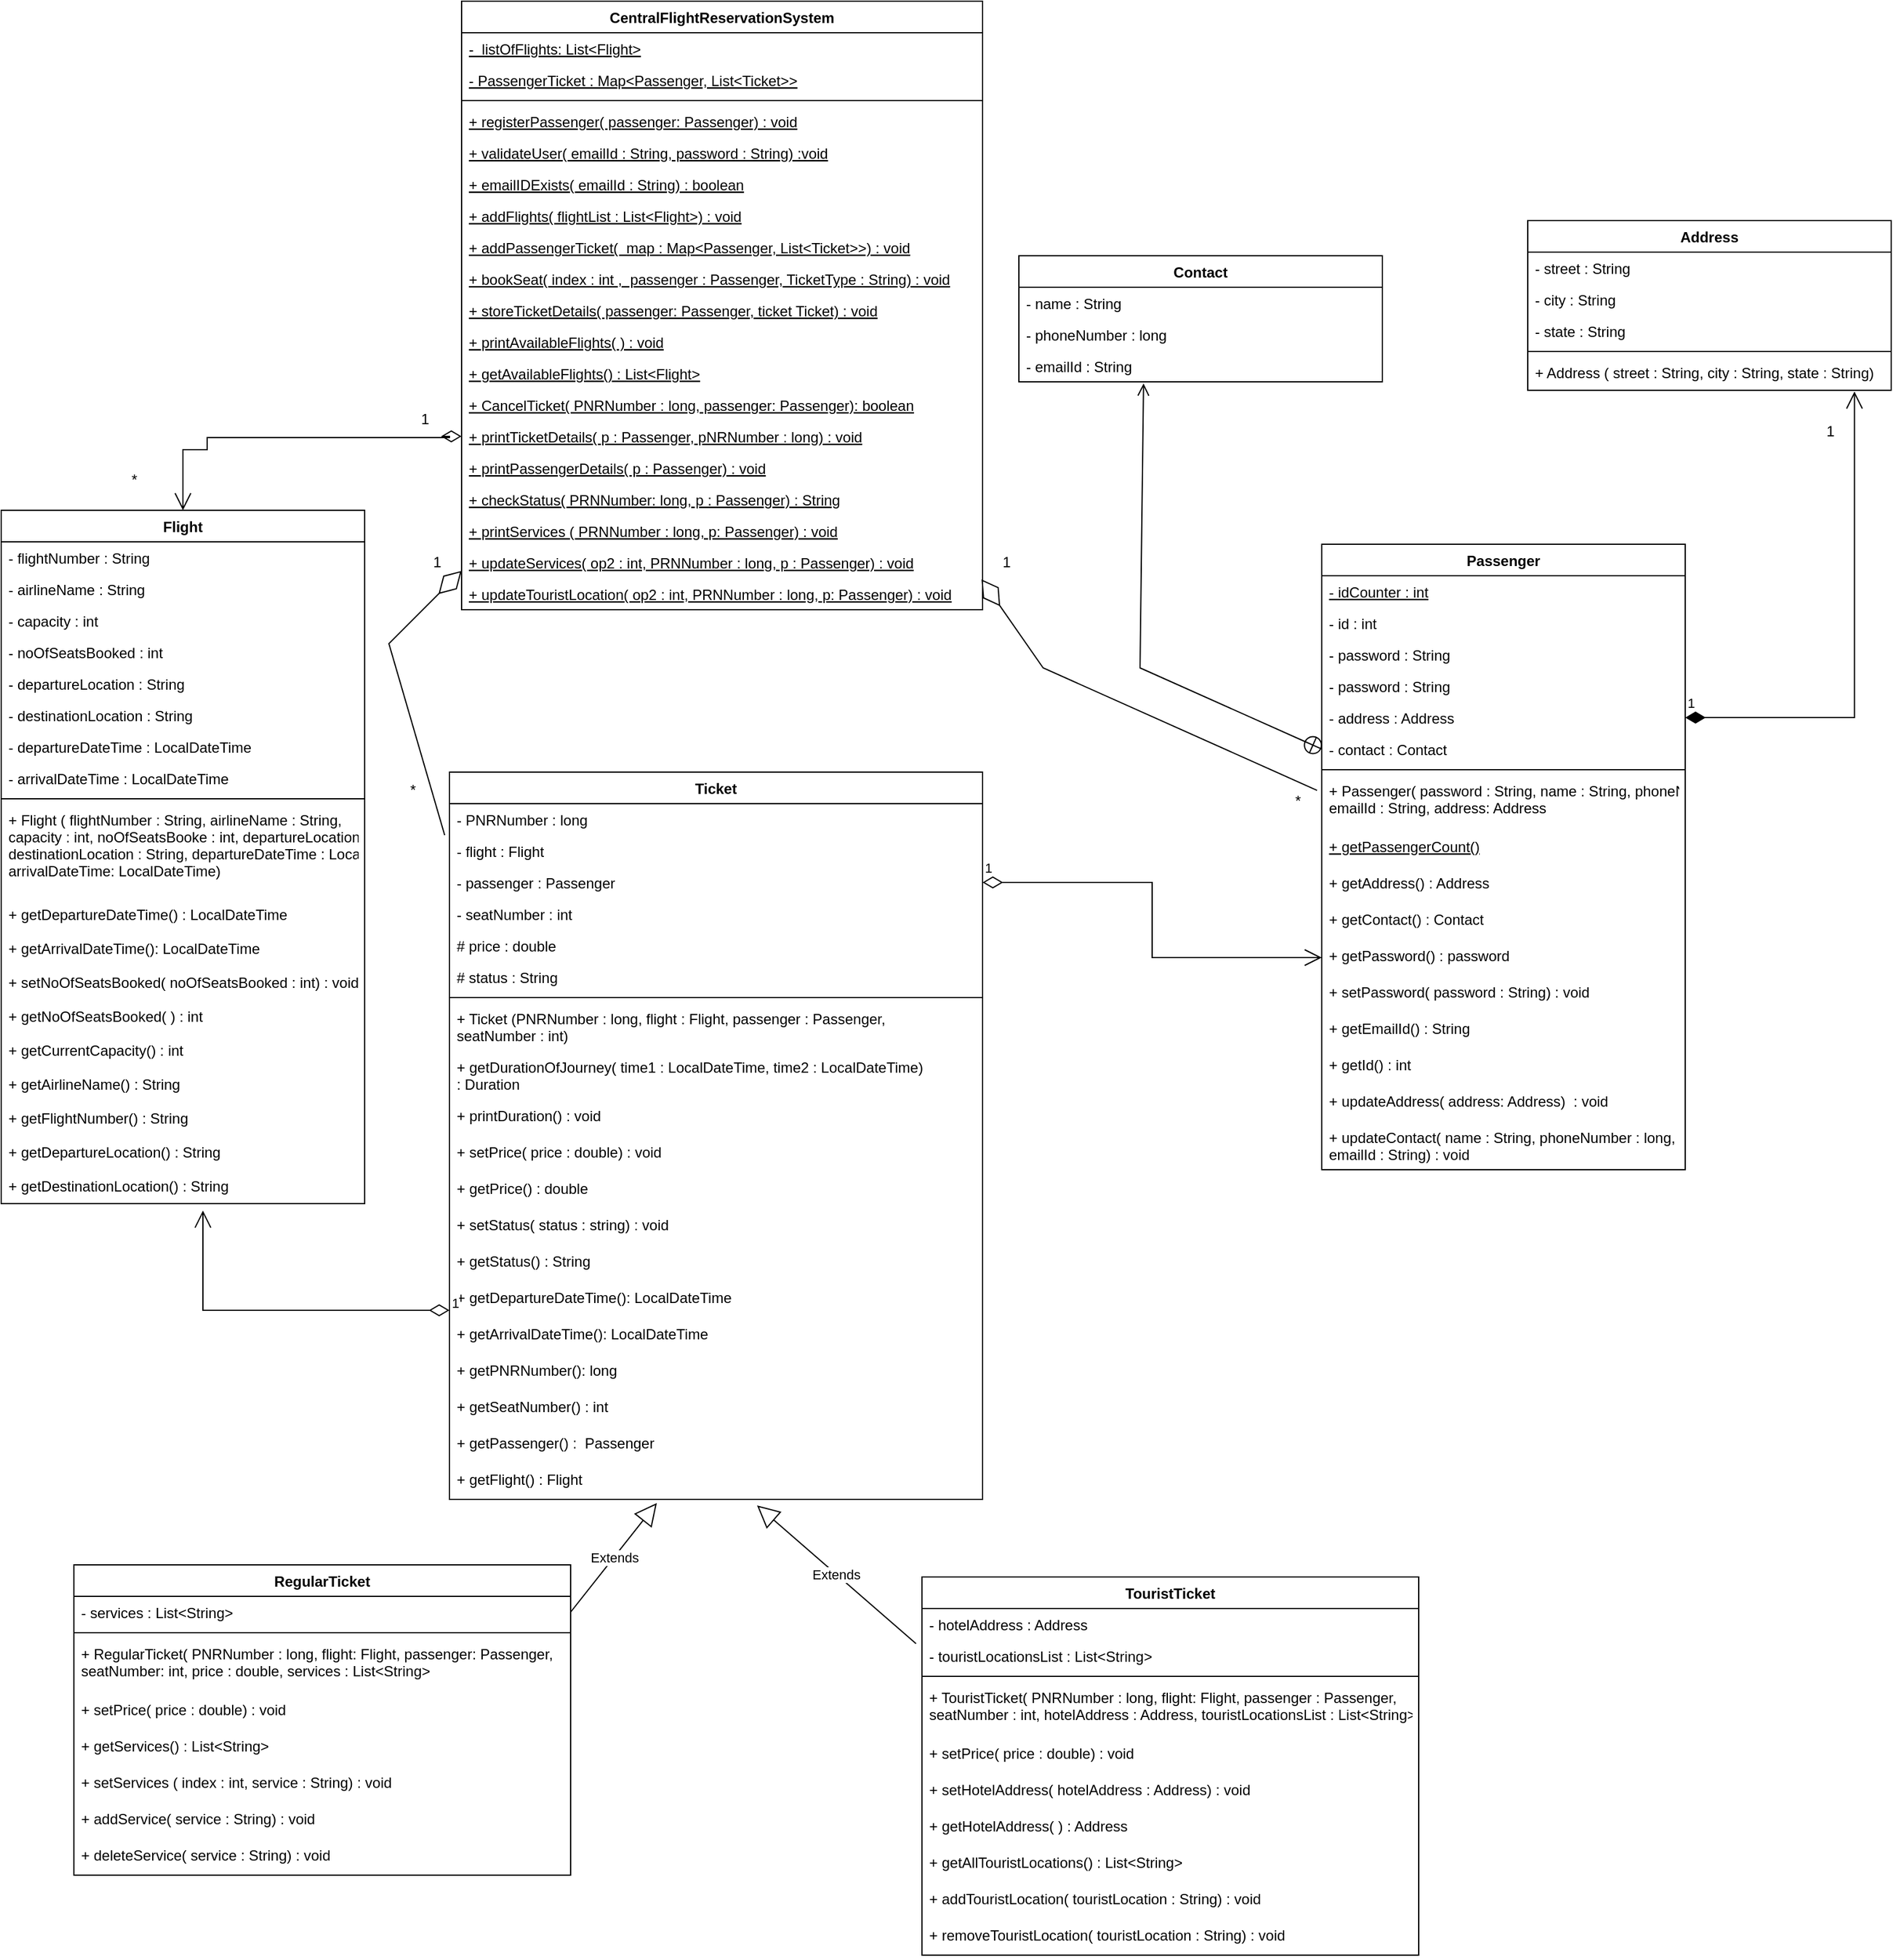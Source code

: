 <mxfile version="16.0.2" type="device"><diagram id="C5RBs43oDa-KdzZeNtuy" name="Page-1"><mxGraphModel dx="1021" dy="651" grid="1" gridSize="10" guides="1" tooltips="1" connect="1" arrows="1" fold="1" page="1" pageScale="1" pageWidth="827" pageHeight="1169" math="0" shadow="0"><root><mxCell id="WIyWlLk6GJQsqaUBKTNV-0"/><mxCell id="WIyWlLk6GJQsqaUBKTNV-1" parent="WIyWlLk6GJQsqaUBKTNV-0"/><mxCell id="RVhla36p_AU1tOxFl01W-0" value="CentralFlightReservationSystem" style="swimlane;fontStyle=1;align=center;verticalAlign=top;childLayout=stackLayout;horizontal=1;startSize=26;horizontalStack=0;resizeParent=1;resizeParentMax=0;resizeLast=0;collapsible=1;marginBottom=0;" vertex="1" parent="WIyWlLk6GJQsqaUBKTNV-1"><mxGeometry x="390" y="160" width="430" height="502" as="geometry"/></mxCell><mxCell id="RVhla36p_AU1tOxFl01W-1" value="-  listOfFlights: List&lt;Flight&gt;" style="text;strokeColor=none;fillColor=none;align=left;verticalAlign=top;spacingLeft=4;spacingRight=4;overflow=hidden;rotatable=0;points=[[0,0.5],[1,0.5]];portConstraint=eastwest;fontStyle=4" vertex="1" parent="RVhla36p_AU1tOxFl01W-0"><mxGeometry y="26" width="430" height="26" as="geometry"/></mxCell><mxCell id="RVhla36p_AU1tOxFl01W-2" value="- PassengerTicket : Map&lt;Passenger, List&lt;Ticket&gt;&gt;" style="text;strokeColor=none;fillColor=none;align=left;verticalAlign=top;spacingLeft=4;spacingRight=4;overflow=hidden;rotatable=0;points=[[0,0.5],[1,0.5]];portConstraint=eastwest;fontStyle=4" vertex="1" parent="RVhla36p_AU1tOxFl01W-0"><mxGeometry y="52" width="430" height="26" as="geometry"/></mxCell><mxCell id="RVhla36p_AU1tOxFl01W-3" value="" style="line;strokeWidth=1;fillColor=none;align=left;verticalAlign=middle;spacingTop=-1;spacingLeft=3;spacingRight=3;rotatable=0;labelPosition=right;points=[];portConstraint=eastwest;" vertex="1" parent="RVhla36p_AU1tOxFl01W-0"><mxGeometry y="78" width="430" height="8" as="geometry"/></mxCell><mxCell id="RVhla36p_AU1tOxFl01W-4" value="+ registerPassenger( passenger: Passenger) : void" style="text;strokeColor=none;fillColor=none;align=left;verticalAlign=top;spacingLeft=4;spacingRight=4;overflow=hidden;rotatable=0;points=[[0,0.5],[1,0.5]];portConstraint=eastwest;fontStyle=4" vertex="1" parent="RVhla36p_AU1tOxFl01W-0"><mxGeometry y="86" width="430" height="26" as="geometry"/></mxCell><mxCell id="RVhla36p_AU1tOxFl01W-5" value="+ validateUser( emailId : String, password : String) :void" style="text;strokeColor=none;fillColor=none;align=left;verticalAlign=top;spacingLeft=4;spacingRight=4;overflow=hidden;rotatable=0;points=[[0,0.5],[1,0.5]];portConstraint=eastwest;fontStyle=4" vertex="1" parent="RVhla36p_AU1tOxFl01W-0"><mxGeometry y="112" width="430" height="26" as="geometry"/></mxCell><mxCell id="RVhla36p_AU1tOxFl01W-6" value="+ emailIDExists( emailId : String) : boolean" style="text;strokeColor=none;fillColor=none;align=left;verticalAlign=top;spacingLeft=4;spacingRight=4;overflow=hidden;rotatable=0;points=[[0,0.5],[1,0.5]];portConstraint=eastwest;fontStyle=4" vertex="1" parent="RVhla36p_AU1tOxFl01W-0"><mxGeometry y="138" width="430" height="26" as="geometry"/></mxCell><mxCell id="RVhla36p_AU1tOxFl01W-7" value="+ addFlights( flightList : List&lt;Flight&gt;) : void" style="text;strokeColor=none;fillColor=none;align=left;verticalAlign=top;spacingLeft=4;spacingRight=4;overflow=hidden;rotatable=0;points=[[0,0.5],[1,0.5]];portConstraint=eastwest;fontStyle=4" vertex="1" parent="RVhla36p_AU1tOxFl01W-0"><mxGeometry y="164" width="430" height="26" as="geometry"/></mxCell><mxCell id="RVhla36p_AU1tOxFl01W-8" value="+ addPassengerTicket(  map : Map&lt;Passenger, List&lt;Ticket&gt;&gt;) : void&#10;" style="text;strokeColor=none;fillColor=none;align=left;verticalAlign=top;spacingLeft=4;spacingRight=4;overflow=hidden;rotatable=0;points=[[0,0.5],[1,0.5]];portConstraint=eastwest;fontStyle=4" vertex="1" parent="RVhla36p_AU1tOxFl01W-0"><mxGeometry y="190" width="430" height="26" as="geometry"/></mxCell><mxCell id="RVhla36p_AU1tOxFl01W-9" value="+ bookSeat( index : int ,  passenger : Passenger, TicketType : String) : void" style="text;strokeColor=none;fillColor=none;align=left;verticalAlign=top;spacingLeft=4;spacingRight=4;overflow=hidden;rotatable=0;points=[[0,0.5],[1,0.5]];portConstraint=eastwest;fontStyle=4" vertex="1" parent="RVhla36p_AU1tOxFl01W-0"><mxGeometry y="216" width="430" height="26" as="geometry"/></mxCell><mxCell id="RVhla36p_AU1tOxFl01W-10" value="+ storeTicketDetails( passenger: Passenger, ticket Ticket) : void" style="text;strokeColor=none;fillColor=none;align=left;verticalAlign=top;spacingLeft=4;spacingRight=4;overflow=hidden;rotatable=0;points=[[0,0.5],[1,0.5]];portConstraint=eastwest;fontStyle=4" vertex="1" parent="RVhla36p_AU1tOxFl01W-0"><mxGeometry y="242" width="430" height="26" as="geometry"/></mxCell><mxCell id="RVhla36p_AU1tOxFl01W-11" value="+ printAvailableFlights( ) : void" style="text;strokeColor=none;fillColor=none;align=left;verticalAlign=top;spacingLeft=4;spacingRight=4;overflow=hidden;rotatable=0;points=[[0,0.5],[1,0.5]];portConstraint=eastwest;fontStyle=4" vertex="1" parent="RVhla36p_AU1tOxFl01W-0"><mxGeometry y="268" width="430" height="26" as="geometry"/></mxCell><mxCell id="RVhla36p_AU1tOxFl01W-12" value="+ getAvailableFlights() : List&lt;Flight&gt;" style="text;strokeColor=none;fillColor=none;align=left;verticalAlign=top;spacingLeft=4;spacingRight=4;overflow=hidden;rotatable=0;points=[[0,0.5],[1,0.5]];portConstraint=eastwest;fontStyle=4" vertex="1" parent="RVhla36p_AU1tOxFl01W-0"><mxGeometry y="294" width="430" height="26" as="geometry"/></mxCell><mxCell id="RVhla36p_AU1tOxFl01W-13" value="+ CancelTicket( PNRNumber : long, passenger: Passenger): boolean" style="text;strokeColor=none;fillColor=none;align=left;verticalAlign=top;spacingLeft=4;spacingRight=4;overflow=hidden;rotatable=0;points=[[0,0.5],[1,0.5]];portConstraint=eastwest;fontStyle=4" vertex="1" parent="RVhla36p_AU1tOxFl01W-0"><mxGeometry y="320" width="430" height="26" as="geometry"/></mxCell><mxCell id="RVhla36p_AU1tOxFl01W-14" value="+ printTicketDetails( p : Passenger, pNRNumber : long) : void" style="text;strokeColor=none;fillColor=none;align=left;verticalAlign=top;spacingLeft=4;spacingRight=4;overflow=hidden;rotatable=0;points=[[0,0.5],[1,0.5]];portConstraint=eastwest;fontStyle=4" vertex="1" parent="RVhla36p_AU1tOxFl01W-0"><mxGeometry y="346" width="430" height="26" as="geometry"/></mxCell><mxCell id="RVhla36p_AU1tOxFl01W-15" value="+ printPassengerDetails( p : Passenger) : void" style="text;strokeColor=none;fillColor=none;align=left;verticalAlign=top;spacingLeft=4;spacingRight=4;overflow=hidden;rotatable=0;points=[[0,0.5],[1,0.5]];portConstraint=eastwest;fontStyle=4" vertex="1" parent="RVhla36p_AU1tOxFl01W-0"><mxGeometry y="372" width="430" height="26" as="geometry"/></mxCell><mxCell id="RVhla36p_AU1tOxFl01W-16" value="+ checkStatus( PRNNumber: long, p : Passenger) : String" style="text;strokeColor=none;fillColor=none;align=left;verticalAlign=top;spacingLeft=4;spacingRight=4;overflow=hidden;rotatable=0;points=[[0,0.5],[1,0.5]];portConstraint=eastwest;fontStyle=4" vertex="1" parent="RVhla36p_AU1tOxFl01W-0"><mxGeometry y="398" width="430" height="26" as="geometry"/></mxCell><mxCell id="RVhla36p_AU1tOxFl01W-17" value="+ printServices ( PRNNumber : long, p: Passenger) : void" style="text;strokeColor=none;fillColor=none;align=left;verticalAlign=top;spacingLeft=4;spacingRight=4;overflow=hidden;rotatable=0;points=[[0,0.5],[1,0.5]];portConstraint=eastwest;fontStyle=4" vertex="1" parent="RVhla36p_AU1tOxFl01W-0"><mxGeometry y="424" width="430" height="26" as="geometry"/></mxCell><mxCell id="RVhla36p_AU1tOxFl01W-18" value="+ updateServices( op2 : int, PRNNumber : long, p : Passenger) : void" style="text;strokeColor=none;fillColor=none;align=left;verticalAlign=top;spacingLeft=4;spacingRight=4;overflow=hidden;rotatable=0;points=[[0,0.5],[1,0.5]];portConstraint=eastwest;fontStyle=4" vertex="1" parent="RVhla36p_AU1tOxFl01W-0"><mxGeometry y="450" width="430" height="26" as="geometry"/></mxCell><mxCell id="RVhla36p_AU1tOxFl01W-19" value="+ updateTouristLocation( op2 : int, PRNNumber : long, p: Passenger) : void" style="text;strokeColor=none;fillColor=none;align=left;verticalAlign=top;spacingLeft=4;spacingRight=4;overflow=hidden;rotatable=0;points=[[0,0.5],[1,0.5]];portConstraint=eastwest;fontStyle=4" vertex="1" parent="RVhla36p_AU1tOxFl01W-0"><mxGeometry y="476" width="430" height="26" as="geometry"/></mxCell><mxCell id="RVhla36p_AU1tOxFl01W-20" value="Address" style="swimlane;fontStyle=1;align=center;verticalAlign=top;childLayout=stackLayout;horizontal=1;startSize=26;horizontalStack=0;resizeParent=1;resizeParentMax=0;resizeLast=0;collapsible=1;marginBottom=0;" vertex="1" parent="WIyWlLk6GJQsqaUBKTNV-1"><mxGeometry x="1270" y="341" width="300" height="140" as="geometry"/></mxCell><mxCell id="RVhla36p_AU1tOxFl01W-21" value="- street : String" style="text;strokeColor=none;fillColor=none;align=left;verticalAlign=top;spacingLeft=4;spacingRight=4;overflow=hidden;rotatable=0;points=[[0,0.5],[1,0.5]];portConstraint=eastwest;" vertex="1" parent="RVhla36p_AU1tOxFl01W-20"><mxGeometry y="26" width="300" height="26" as="geometry"/></mxCell><mxCell id="RVhla36p_AU1tOxFl01W-22" value="- city : String" style="text;strokeColor=none;fillColor=none;align=left;verticalAlign=top;spacingLeft=4;spacingRight=4;overflow=hidden;rotatable=0;points=[[0,0.5],[1,0.5]];portConstraint=eastwest;" vertex="1" parent="RVhla36p_AU1tOxFl01W-20"><mxGeometry y="52" width="300" height="26" as="geometry"/></mxCell><mxCell id="RVhla36p_AU1tOxFl01W-23" value="- state : String" style="text;strokeColor=none;fillColor=none;align=left;verticalAlign=top;spacingLeft=4;spacingRight=4;overflow=hidden;rotatable=0;points=[[0,0.5],[1,0.5]];portConstraint=eastwest;" vertex="1" parent="RVhla36p_AU1tOxFl01W-20"><mxGeometry y="78" width="300" height="26" as="geometry"/></mxCell><mxCell id="RVhla36p_AU1tOxFl01W-24" value="" style="line;strokeWidth=1;fillColor=none;align=left;verticalAlign=middle;spacingTop=-1;spacingLeft=3;spacingRight=3;rotatable=0;labelPosition=right;points=[];portConstraint=eastwest;" vertex="1" parent="RVhla36p_AU1tOxFl01W-20"><mxGeometry y="104" width="300" height="8" as="geometry"/></mxCell><mxCell id="RVhla36p_AU1tOxFl01W-25" value="+ Address ( street : String, city : String, state : String)" style="text;strokeColor=none;fillColor=none;align=left;verticalAlign=top;spacingLeft=4;spacingRight=4;overflow=hidden;rotatable=0;points=[[0,0.5],[1,0.5]];portConstraint=eastwest;" vertex="1" parent="RVhla36p_AU1tOxFl01W-20"><mxGeometry y="112" width="300" height="28" as="geometry"/></mxCell><mxCell id="RVhla36p_AU1tOxFl01W-26" value="Flight" style="swimlane;fontStyle=1;align=center;verticalAlign=top;childLayout=stackLayout;horizontal=1;startSize=26;horizontalStack=0;resizeParent=1;resizeParentMax=0;resizeLast=0;collapsible=1;marginBottom=0;" vertex="1" parent="WIyWlLk6GJQsqaUBKTNV-1"><mxGeometry x="10" y="580" width="300" height="572" as="geometry"/></mxCell><mxCell id="RVhla36p_AU1tOxFl01W-27" value="- flightNumber : String" style="text;strokeColor=none;fillColor=none;align=left;verticalAlign=top;spacingLeft=4;spacingRight=4;overflow=hidden;rotatable=0;points=[[0,0.5],[1,0.5]];portConstraint=eastwest;" vertex="1" parent="RVhla36p_AU1tOxFl01W-26"><mxGeometry y="26" width="300" height="26" as="geometry"/></mxCell><mxCell id="RVhla36p_AU1tOxFl01W-28" value="- airlineName : String" style="text;strokeColor=none;fillColor=none;align=left;verticalAlign=top;spacingLeft=4;spacingRight=4;overflow=hidden;rotatable=0;points=[[0,0.5],[1,0.5]];portConstraint=eastwest;" vertex="1" parent="RVhla36p_AU1tOxFl01W-26"><mxGeometry y="52" width="300" height="26" as="geometry"/></mxCell><mxCell id="RVhla36p_AU1tOxFl01W-29" value="- capacity : int" style="text;strokeColor=none;fillColor=none;align=left;verticalAlign=top;spacingLeft=4;spacingRight=4;overflow=hidden;rotatable=0;points=[[0,0.5],[1,0.5]];portConstraint=eastwest;" vertex="1" parent="RVhla36p_AU1tOxFl01W-26"><mxGeometry y="78" width="300" height="26" as="geometry"/></mxCell><mxCell id="RVhla36p_AU1tOxFl01W-30" value="- noOfSeatsBooked : int" style="text;strokeColor=none;fillColor=none;align=left;verticalAlign=top;spacingLeft=4;spacingRight=4;overflow=hidden;rotatable=0;points=[[0,0.5],[1,0.5]];portConstraint=eastwest;" vertex="1" parent="RVhla36p_AU1tOxFl01W-26"><mxGeometry y="104" width="300" height="26" as="geometry"/></mxCell><mxCell id="RVhla36p_AU1tOxFl01W-31" value="- departureLocation : String" style="text;strokeColor=none;fillColor=none;align=left;verticalAlign=top;spacingLeft=4;spacingRight=4;overflow=hidden;rotatable=0;points=[[0,0.5],[1,0.5]];portConstraint=eastwest;" vertex="1" parent="RVhla36p_AU1tOxFl01W-26"><mxGeometry y="130" width="300" height="26" as="geometry"/></mxCell><mxCell id="RVhla36p_AU1tOxFl01W-32" value="- destinationLocation : String" style="text;strokeColor=none;fillColor=none;align=left;verticalAlign=top;spacingLeft=4;spacingRight=4;overflow=hidden;rotatable=0;points=[[0,0.5],[1,0.5]];portConstraint=eastwest;" vertex="1" parent="RVhla36p_AU1tOxFl01W-26"><mxGeometry y="156" width="300" height="26" as="geometry"/></mxCell><mxCell id="RVhla36p_AU1tOxFl01W-33" value="- departureDateTime : LocalDateTime" style="text;strokeColor=none;fillColor=none;align=left;verticalAlign=top;spacingLeft=4;spacingRight=4;overflow=hidden;rotatable=0;points=[[0,0.5],[1,0.5]];portConstraint=eastwest;" vertex="1" parent="RVhla36p_AU1tOxFl01W-26"><mxGeometry y="182" width="300" height="26" as="geometry"/></mxCell><mxCell id="RVhla36p_AU1tOxFl01W-34" value="- arrivalDateTime : LocalDateTime" style="text;strokeColor=none;fillColor=none;align=left;verticalAlign=top;spacingLeft=4;spacingRight=4;overflow=hidden;rotatable=0;points=[[0,0.5],[1,0.5]];portConstraint=eastwest;" vertex="1" parent="RVhla36p_AU1tOxFl01W-26"><mxGeometry y="208" width="300" height="26" as="geometry"/></mxCell><mxCell id="RVhla36p_AU1tOxFl01W-35" value="" style="line;strokeWidth=1;fillColor=none;align=left;verticalAlign=middle;spacingTop=-1;spacingLeft=3;spacingRight=3;rotatable=0;labelPosition=right;points=[];portConstraint=eastwest;" vertex="1" parent="RVhla36p_AU1tOxFl01W-26"><mxGeometry y="234" width="300" height="8" as="geometry"/></mxCell><mxCell id="RVhla36p_AU1tOxFl01W-36" value="+ Flight ( flightNumber : String, airlineName : String,&#10;capacity : int, noOfSeatsBooke : int, departureLocation : String,&#10;destinationLocation : String, departureDateTime : LocalDateTime,&#10;arrivalDateTime: LocalDateTime)" style="text;strokeColor=none;fillColor=none;align=left;verticalAlign=top;spacingLeft=4;spacingRight=4;overflow=hidden;rotatable=0;points=[[0,0.5],[1,0.5]];portConstraint=eastwest;" vertex="1" parent="RVhla36p_AU1tOxFl01W-26"><mxGeometry y="242" width="300" height="78" as="geometry"/></mxCell><mxCell id="RVhla36p_AU1tOxFl01W-37" value="+ getDepartureDateTime() : LocalDateTime&#10;" style="text;strokeColor=none;fillColor=none;align=left;verticalAlign=top;spacingLeft=4;spacingRight=4;overflow=hidden;rotatable=0;points=[[0,0.5],[1,0.5]];portConstraint=eastwest;" vertex="1" parent="RVhla36p_AU1tOxFl01W-26"><mxGeometry y="320" width="300" height="28" as="geometry"/></mxCell><mxCell id="RVhla36p_AU1tOxFl01W-38" value="+ getArrivalDateTime(): LocalDateTime" style="text;strokeColor=none;fillColor=none;align=left;verticalAlign=top;spacingLeft=4;spacingRight=4;overflow=hidden;rotatable=0;points=[[0,0.5],[1,0.5]];portConstraint=eastwest;" vertex="1" parent="RVhla36p_AU1tOxFl01W-26"><mxGeometry y="348" width="300" height="28" as="geometry"/></mxCell><mxCell id="RVhla36p_AU1tOxFl01W-39" value="+ setNoOfSeatsBooked( noOfSeatsBooked : int) : void" style="text;strokeColor=none;fillColor=none;align=left;verticalAlign=top;spacingLeft=4;spacingRight=4;overflow=hidden;rotatable=0;points=[[0,0.5],[1,0.5]];portConstraint=eastwest;" vertex="1" parent="RVhla36p_AU1tOxFl01W-26"><mxGeometry y="376" width="300" height="28" as="geometry"/></mxCell><mxCell id="RVhla36p_AU1tOxFl01W-40" value="+ getNoOfSeatsBooked( ) : int" style="text;strokeColor=none;fillColor=none;align=left;verticalAlign=top;spacingLeft=4;spacingRight=4;overflow=hidden;rotatable=0;points=[[0,0.5],[1,0.5]];portConstraint=eastwest;" vertex="1" parent="RVhla36p_AU1tOxFl01W-26"><mxGeometry y="404" width="300" height="28" as="geometry"/></mxCell><mxCell id="RVhla36p_AU1tOxFl01W-41" value="+ getCurrentCapacity() : int" style="text;strokeColor=none;fillColor=none;align=left;verticalAlign=top;spacingLeft=4;spacingRight=4;overflow=hidden;rotatable=0;points=[[0,0.5],[1,0.5]];portConstraint=eastwest;" vertex="1" parent="RVhla36p_AU1tOxFl01W-26"><mxGeometry y="432" width="300" height="28" as="geometry"/></mxCell><mxCell id="RVhla36p_AU1tOxFl01W-42" value="+ getAirlineName() : String" style="text;strokeColor=none;fillColor=none;align=left;verticalAlign=top;spacingLeft=4;spacingRight=4;overflow=hidden;rotatable=0;points=[[0,0.5],[1,0.5]];portConstraint=eastwest;" vertex="1" parent="RVhla36p_AU1tOxFl01W-26"><mxGeometry y="460" width="300" height="28" as="geometry"/></mxCell><mxCell id="RVhla36p_AU1tOxFl01W-43" value="+ getFlightNumber() : String" style="text;strokeColor=none;fillColor=none;align=left;verticalAlign=top;spacingLeft=4;spacingRight=4;overflow=hidden;rotatable=0;points=[[0,0.5],[1,0.5]];portConstraint=eastwest;" vertex="1" parent="RVhla36p_AU1tOxFl01W-26"><mxGeometry y="488" width="300" height="28" as="geometry"/></mxCell><mxCell id="RVhla36p_AU1tOxFl01W-44" value="+ getDepartureLocation() : String" style="text;strokeColor=none;fillColor=none;align=left;verticalAlign=top;spacingLeft=4;spacingRight=4;overflow=hidden;rotatable=0;points=[[0,0.5],[1,0.5]];portConstraint=eastwest;" vertex="1" parent="RVhla36p_AU1tOxFl01W-26"><mxGeometry y="516" width="300" height="28" as="geometry"/></mxCell><mxCell id="RVhla36p_AU1tOxFl01W-45" value="+ getDestinationLocation() : String" style="text;strokeColor=none;fillColor=none;align=left;verticalAlign=top;spacingLeft=4;spacingRight=4;overflow=hidden;rotatable=0;points=[[0,0.5],[1,0.5]];portConstraint=eastwest;" vertex="1" parent="RVhla36p_AU1tOxFl01W-26"><mxGeometry y="544" width="300" height="28" as="geometry"/></mxCell><mxCell id="RVhla36p_AU1tOxFl01W-46" value="Passenger" style="swimlane;fontStyle=1;align=center;verticalAlign=top;childLayout=stackLayout;horizontal=1;startSize=26;horizontalStack=0;resizeParent=1;resizeParentMax=0;resizeLast=0;collapsible=1;marginBottom=0;" vertex="1" parent="WIyWlLk6GJQsqaUBKTNV-1"><mxGeometry x="1100" y="608" width="300" height="516" as="geometry"/></mxCell><mxCell id="RVhla36p_AU1tOxFl01W-47" value="- idCounter : int" style="text;strokeColor=none;fillColor=none;align=left;verticalAlign=top;spacingLeft=4;spacingRight=4;overflow=hidden;rotatable=0;points=[[0,0.5],[1,0.5]];portConstraint=eastwest;fontStyle=4" vertex="1" parent="RVhla36p_AU1tOxFl01W-46"><mxGeometry y="26" width="300" height="26" as="geometry"/></mxCell><mxCell id="RVhla36p_AU1tOxFl01W-48" value="- id : int" style="text;strokeColor=none;fillColor=none;align=left;verticalAlign=top;spacingLeft=4;spacingRight=4;overflow=hidden;rotatable=0;points=[[0,0.5],[1,0.5]];portConstraint=eastwest;" vertex="1" parent="RVhla36p_AU1tOxFl01W-46"><mxGeometry y="52" width="300" height="26" as="geometry"/></mxCell><mxCell id="RVhla36p_AU1tOxFl01W-49" value="- password : String" style="text;strokeColor=none;fillColor=none;align=left;verticalAlign=top;spacingLeft=4;spacingRight=4;overflow=hidden;rotatable=0;points=[[0,0.5],[1,0.5]];portConstraint=eastwest;" vertex="1" parent="RVhla36p_AU1tOxFl01W-46"><mxGeometry y="78" width="300" height="26" as="geometry"/></mxCell><mxCell id="RVhla36p_AU1tOxFl01W-50" value="- password : String" style="text;strokeColor=none;fillColor=none;align=left;verticalAlign=top;spacingLeft=4;spacingRight=4;overflow=hidden;rotatable=0;points=[[0,0.5],[1,0.5]];portConstraint=eastwest;" vertex="1" parent="RVhla36p_AU1tOxFl01W-46"><mxGeometry y="104" width="300" height="26" as="geometry"/></mxCell><mxCell id="RVhla36p_AU1tOxFl01W-51" value="- address : Address" style="text;strokeColor=none;fillColor=none;align=left;verticalAlign=top;spacingLeft=4;spacingRight=4;overflow=hidden;rotatable=0;points=[[0,0.5],[1,0.5]];portConstraint=eastwest;" vertex="1" parent="RVhla36p_AU1tOxFl01W-46"><mxGeometry y="130" width="300" height="26" as="geometry"/></mxCell><mxCell id="RVhla36p_AU1tOxFl01W-52" value="- contact : Contact" style="text;strokeColor=none;fillColor=none;align=left;verticalAlign=top;spacingLeft=4;spacingRight=4;overflow=hidden;rotatable=0;points=[[0,0.5],[1,0.5]];portConstraint=eastwest;" vertex="1" parent="RVhla36p_AU1tOxFl01W-46"><mxGeometry y="156" width="300" height="26" as="geometry"/></mxCell><mxCell id="RVhla36p_AU1tOxFl01W-53" value="" style="line;strokeWidth=1;fillColor=none;align=left;verticalAlign=middle;spacingTop=-1;spacingLeft=3;spacingRight=3;rotatable=0;labelPosition=right;points=[];portConstraint=eastwest;" vertex="1" parent="RVhla36p_AU1tOxFl01W-46"><mxGeometry y="182" width="300" height="8" as="geometry"/></mxCell><mxCell id="RVhla36p_AU1tOxFl01W-54" value="+ Passenger( password : String, name : String, phoneNumber: long&#10;emailId : String, address: Address&#10;" style="text;strokeColor=none;fillColor=none;align=left;verticalAlign=top;spacingLeft=4;spacingRight=4;overflow=hidden;rotatable=0;points=[[0,0.5],[1,0.5]];portConstraint=eastwest;" vertex="1" parent="RVhla36p_AU1tOxFl01W-46"><mxGeometry y="190" width="300" height="46" as="geometry"/></mxCell><mxCell id="RVhla36p_AU1tOxFl01W-55" value="+ getPassengerCount()" style="text;strokeColor=none;fillColor=none;align=left;verticalAlign=top;spacingLeft=4;spacingRight=4;overflow=hidden;rotatable=0;points=[[0,0.5],[1,0.5]];portConstraint=eastwest;fontStyle=4" vertex="1" parent="RVhla36p_AU1tOxFl01W-46"><mxGeometry y="236" width="300" height="30" as="geometry"/></mxCell><mxCell id="RVhla36p_AU1tOxFl01W-56" value="+ getAddress() : Address" style="text;strokeColor=none;fillColor=none;align=left;verticalAlign=top;spacingLeft=4;spacingRight=4;overflow=hidden;rotatable=0;points=[[0,0.5],[1,0.5]];portConstraint=eastwest;" vertex="1" parent="RVhla36p_AU1tOxFl01W-46"><mxGeometry y="266" width="300" height="30" as="geometry"/></mxCell><mxCell id="RVhla36p_AU1tOxFl01W-57" value="+ getContact() : Contact" style="text;strokeColor=none;fillColor=none;align=left;verticalAlign=top;spacingLeft=4;spacingRight=4;overflow=hidden;rotatable=0;points=[[0,0.5],[1,0.5]];portConstraint=eastwest;" vertex="1" parent="RVhla36p_AU1tOxFl01W-46"><mxGeometry y="296" width="300" height="30" as="geometry"/></mxCell><mxCell id="RVhla36p_AU1tOxFl01W-58" value="+ getPassword() : password" style="text;strokeColor=none;fillColor=none;align=left;verticalAlign=top;spacingLeft=4;spacingRight=4;overflow=hidden;rotatable=0;points=[[0,0.5],[1,0.5]];portConstraint=eastwest;" vertex="1" parent="RVhla36p_AU1tOxFl01W-46"><mxGeometry y="326" width="300" height="30" as="geometry"/></mxCell><mxCell id="RVhla36p_AU1tOxFl01W-59" value="+ setPassword( password : String) : void" style="text;strokeColor=none;fillColor=none;align=left;verticalAlign=top;spacingLeft=4;spacingRight=4;overflow=hidden;rotatable=0;points=[[0,0.5],[1,0.5]];portConstraint=eastwest;" vertex="1" parent="RVhla36p_AU1tOxFl01W-46"><mxGeometry y="356" width="300" height="30" as="geometry"/></mxCell><mxCell id="RVhla36p_AU1tOxFl01W-60" value="+ getEmailId() : String" style="text;strokeColor=none;fillColor=none;align=left;verticalAlign=top;spacingLeft=4;spacingRight=4;overflow=hidden;rotatable=0;points=[[0,0.5],[1,0.5]];portConstraint=eastwest;" vertex="1" parent="RVhla36p_AU1tOxFl01W-46"><mxGeometry y="386" width="300" height="30" as="geometry"/></mxCell><mxCell id="RVhla36p_AU1tOxFl01W-61" value="+ getId() : int" style="text;strokeColor=none;fillColor=none;align=left;verticalAlign=top;spacingLeft=4;spacingRight=4;overflow=hidden;rotatable=0;points=[[0,0.5],[1,0.5]];portConstraint=eastwest;" vertex="1" parent="RVhla36p_AU1tOxFl01W-46"><mxGeometry y="416" width="300" height="30" as="geometry"/></mxCell><mxCell id="RVhla36p_AU1tOxFl01W-62" value="+ updateAddress( address: Address)  : void" style="text;strokeColor=none;fillColor=none;align=left;verticalAlign=top;spacingLeft=4;spacingRight=4;overflow=hidden;rotatable=0;points=[[0,0.5],[1,0.5]];portConstraint=eastwest;" vertex="1" parent="RVhla36p_AU1tOxFl01W-46"><mxGeometry y="446" width="300" height="30" as="geometry"/></mxCell><mxCell id="RVhla36p_AU1tOxFl01W-63" value="+ updateContact( name : String, phoneNumber : long, &#10;emailId : String) : void&#10;" style="text;strokeColor=none;fillColor=none;align=left;verticalAlign=top;spacingLeft=4;spacingRight=4;overflow=hidden;rotatable=0;points=[[0,0.5],[1,0.5]];portConstraint=eastwest;" vertex="1" parent="RVhla36p_AU1tOxFl01W-46"><mxGeometry y="476" width="300" height="40" as="geometry"/></mxCell><mxCell id="RVhla36p_AU1tOxFl01W-64" value="Contact" style="swimlane;fontStyle=1;align=center;verticalAlign=top;childLayout=stackLayout;horizontal=1;startSize=26;horizontalStack=0;resizeParent=1;resizeParentMax=0;resizeLast=0;collapsible=1;marginBottom=0;" vertex="1" parent="WIyWlLk6GJQsqaUBKTNV-1"><mxGeometry x="850" y="370" width="300" height="104" as="geometry"/></mxCell><mxCell id="RVhla36p_AU1tOxFl01W-65" value="- name : String" style="text;strokeColor=none;fillColor=none;align=left;verticalAlign=top;spacingLeft=4;spacingRight=4;overflow=hidden;rotatable=0;points=[[0,0.5],[1,0.5]];portConstraint=eastwest;" vertex="1" parent="RVhla36p_AU1tOxFl01W-64"><mxGeometry y="26" width="300" height="26" as="geometry"/></mxCell><mxCell id="RVhla36p_AU1tOxFl01W-66" value="- phoneNumber : long" style="text;strokeColor=none;fillColor=none;align=left;verticalAlign=top;spacingLeft=4;spacingRight=4;overflow=hidden;rotatable=0;points=[[0,0.5],[1,0.5]];portConstraint=eastwest;" vertex="1" parent="RVhla36p_AU1tOxFl01W-64"><mxGeometry y="52" width="300" height="26" as="geometry"/></mxCell><mxCell id="RVhla36p_AU1tOxFl01W-67" value="- emailId : String" style="text;strokeColor=none;fillColor=none;align=left;verticalAlign=top;spacingLeft=4;spacingRight=4;overflow=hidden;rotatable=0;points=[[0,0.5],[1,0.5]];portConstraint=eastwest;" vertex="1" parent="RVhla36p_AU1tOxFl01W-64"><mxGeometry y="78" width="300" height="26" as="geometry"/></mxCell><mxCell id="RVhla36p_AU1tOxFl01W-68" value="Ticket" style="swimlane;fontStyle=1;align=center;verticalAlign=top;childLayout=stackLayout;horizontal=1;startSize=26;horizontalStack=0;resizeParent=1;resizeParentMax=0;resizeLast=0;collapsible=1;marginBottom=0;" vertex="1" parent="WIyWlLk6GJQsqaUBKTNV-1"><mxGeometry x="380" y="796" width="440" height="600" as="geometry"/></mxCell><mxCell id="RVhla36p_AU1tOxFl01W-69" value="- PNRNumber : long" style="text;strokeColor=none;fillColor=none;align=left;verticalAlign=top;spacingLeft=4;spacingRight=4;overflow=hidden;rotatable=0;points=[[0,0.5],[1,0.5]];portConstraint=eastwest;" vertex="1" parent="RVhla36p_AU1tOxFl01W-68"><mxGeometry y="26" width="440" height="26" as="geometry"/></mxCell><mxCell id="RVhla36p_AU1tOxFl01W-70" value="- flight : Flight" style="text;strokeColor=none;fillColor=none;align=left;verticalAlign=top;spacingLeft=4;spacingRight=4;overflow=hidden;rotatable=0;points=[[0,0.5],[1,0.5]];portConstraint=eastwest;" vertex="1" parent="RVhla36p_AU1tOxFl01W-68"><mxGeometry y="52" width="440" height="26" as="geometry"/></mxCell><mxCell id="RVhla36p_AU1tOxFl01W-71" value="- passenger : Passenger" style="text;strokeColor=none;fillColor=none;align=left;verticalAlign=top;spacingLeft=4;spacingRight=4;overflow=hidden;rotatable=0;points=[[0,0.5],[1,0.5]];portConstraint=eastwest;" vertex="1" parent="RVhla36p_AU1tOxFl01W-68"><mxGeometry y="78" width="440" height="26" as="geometry"/></mxCell><mxCell id="RVhla36p_AU1tOxFl01W-72" value="- seatNumber : int" style="text;strokeColor=none;fillColor=none;align=left;verticalAlign=top;spacingLeft=4;spacingRight=4;overflow=hidden;rotatable=0;points=[[0,0.5],[1,0.5]];portConstraint=eastwest;" vertex="1" parent="RVhla36p_AU1tOxFl01W-68"><mxGeometry y="104" width="440" height="26" as="geometry"/></mxCell><mxCell id="RVhla36p_AU1tOxFl01W-73" value="# price : double" style="text;strokeColor=none;fillColor=none;align=left;verticalAlign=top;spacingLeft=4;spacingRight=4;overflow=hidden;rotatable=0;points=[[0,0.5],[1,0.5]];portConstraint=eastwest;" vertex="1" parent="RVhla36p_AU1tOxFl01W-68"><mxGeometry y="130" width="440" height="26" as="geometry"/></mxCell><mxCell id="RVhla36p_AU1tOxFl01W-74" value="# status : String" style="text;strokeColor=none;fillColor=none;align=left;verticalAlign=top;spacingLeft=4;spacingRight=4;overflow=hidden;rotatable=0;points=[[0,0.5],[1,0.5]];portConstraint=eastwest;" vertex="1" parent="RVhla36p_AU1tOxFl01W-68"><mxGeometry y="156" width="440" height="26" as="geometry"/></mxCell><mxCell id="RVhla36p_AU1tOxFl01W-75" value="" style="line;strokeWidth=1;fillColor=none;align=left;verticalAlign=middle;spacingTop=-1;spacingLeft=3;spacingRight=3;rotatable=0;labelPosition=right;points=[];portConstraint=eastwest;" vertex="1" parent="RVhla36p_AU1tOxFl01W-68"><mxGeometry y="182" width="440" height="8" as="geometry"/></mxCell><mxCell id="RVhla36p_AU1tOxFl01W-76" value="+ Ticket (PNRNumber : long, flight : Flight, passenger : Passenger,&#10;seatNumber : int)&#10;" style="text;strokeColor=none;fillColor=none;align=left;verticalAlign=top;spacingLeft=4;spacingRight=4;overflow=hidden;rotatable=0;points=[[0,0.5],[1,0.5]];portConstraint=eastwest;" vertex="1" parent="RVhla36p_AU1tOxFl01W-68"><mxGeometry y="190" width="440" height="40" as="geometry"/></mxCell><mxCell id="RVhla36p_AU1tOxFl01W-77" value="+ getDurationOfJourney( time1 : LocalDateTime, time2 : LocalDateTime)&#10;: Duration" style="text;strokeColor=none;fillColor=none;align=left;verticalAlign=top;spacingLeft=4;spacingRight=4;overflow=hidden;rotatable=0;points=[[0,0.5],[1,0.5]];portConstraint=eastwest;" vertex="1" parent="RVhla36p_AU1tOxFl01W-68"><mxGeometry y="230" width="440" height="40" as="geometry"/></mxCell><mxCell id="RVhla36p_AU1tOxFl01W-78" value="+ printDuration() : void" style="text;strokeColor=none;fillColor=none;align=left;verticalAlign=top;spacingLeft=4;spacingRight=4;overflow=hidden;rotatable=0;points=[[0,0.5],[1,0.5]];portConstraint=eastwest;" vertex="1" parent="RVhla36p_AU1tOxFl01W-68"><mxGeometry y="270" width="440" height="30" as="geometry"/></mxCell><mxCell id="RVhla36p_AU1tOxFl01W-79" value="+ setPrice( price : double) : void" style="text;strokeColor=none;fillColor=none;align=left;verticalAlign=top;spacingLeft=4;spacingRight=4;overflow=hidden;rotatable=0;points=[[0,0.5],[1,0.5]];portConstraint=eastwest;" vertex="1" parent="RVhla36p_AU1tOxFl01W-68"><mxGeometry y="300" width="440" height="30" as="geometry"/></mxCell><mxCell id="RVhla36p_AU1tOxFl01W-80" value="+ getPrice() : double" style="text;strokeColor=none;fillColor=none;align=left;verticalAlign=top;spacingLeft=4;spacingRight=4;overflow=hidden;rotatable=0;points=[[0,0.5],[1,0.5]];portConstraint=eastwest;" vertex="1" parent="RVhla36p_AU1tOxFl01W-68"><mxGeometry y="330" width="440" height="30" as="geometry"/></mxCell><mxCell id="RVhla36p_AU1tOxFl01W-81" value="+ setStatus( status : string) : void" style="text;strokeColor=none;fillColor=none;align=left;verticalAlign=top;spacingLeft=4;spacingRight=4;overflow=hidden;rotatable=0;points=[[0,0.5],[1,0.5]];portConstraint=eastwest;" vertex="1" parent="RVhla36p_AU1tOxFl01W-68"><mxGeometry y="360" width="440" height="30" as="geometry"/></mxCell><mxCell id="RVhla36p_AU1tOxFl01W-82" value="+ getStatus() : String" style="text;strokeColor=none;fillColor=none;align=left;verticalAlign=top;spacingLeft=4;spacingRight=4;overflow=hidden;rotatable=0;points=[[0,0.5],[1,0.5]];portConstraint=eastwest;" vertex="1" parent="RVhla36p_AU1tOxFl01W-68"><mxGeometry y="390" width="440" height="30" as="geometry"/></mxCell><mxCell id="RVhla36p_AU1tOxFl01W-83" value="+ getDepartureDateTime(): LocalDateTime" style="text;strokeColor=none;fillColor=none;align=left;verticalAlign=top;spacingLeft=4;spacingRight=4;overflow=hidden;rotatable=0;points=[[0,0.5],[1,0.5]];portConstraint=eastwest;" vertex="1" parent="RVhla36p_AU1tOxFl01W-68"><mxGeometry y="420" width="440" height="30" as="geometry"/></mxCell><mxCell id="RVhla36p_AU1tOxFl01W-84" value="+ getArrivalDateTime(): LocalDateTime" style="text;strokeColor=none;fillColor=none;align=left;verticalAlign=top;spacingLeft=4;spacingRight=4;overflow=hidden;rotatable=0;points=[[0,0.5],[1,0.5]];portConstraint=eastwest;" vertex="1" parent="RVhla36p_AU1tOxFl01W-68"><mxGeometry y="450" width="440" height="30" as="geometry"/></mxCell><mxCell id="RVhla36p_AU1tOxFl01W-85" value="+ getPNRNumber(): long" style="text;strokeColor=none;fillColor=none;align=left;verticalAlign=top;spacingLeft=4;spacingRight=4;overflow=hidden;rotatable=0;points=[[0,0.5],[1,0.5]];portConstraint=eastwest;" vertex="1" parent="RVhla36p_AU1tOxFl01W-68"><mxGeometry y="480" width="440" height="30" as="geometry"/></mxCell><mxCell id="RVhla36p_AU1tOxFl01W-86" value="+ getSeatNumber() : int" style="text;strokeColor=none;fillColor=none;align=left;verticalAlign=top;spacingLeft=4;spacingRight=4;overflow=hidden;rotatable=0;points=[[0,0.5],[1,0.5]];portConstraint=eastwest;" vertex="1" parent="RVhla36p_AU1tOxFl01W-68"><mxGeometry y="510" width="440" height="30" as="geometry"/></mxCell><mxCell id="RVhla36p_AU1tOxFl01W-87" value="+ getPassenger() :  Passenger" style="text;strokeColor=none;fillColor=none;align=left;verticalAlign=top;spacingLeft=4;spacingRight=4;overflow=hidden;rotatable=0;points=[[0,0.5],[1,0.5]];portConstraint=eastwest;" vertex="1" parent="RVhla36p_AU1tOxFl01W-68"><mxGeometry y="540" width="440" height="30" as="geometry"/></mxCell><mxCell id="RVhla36p_AU1tOxFl01W-88" value="+ getFlight() : Flight" style="text;strokeColor=none;fillColor=none;align=left;verticalAlign=top;spacingLeft=4;spacingRight=4;overflow=hidden;rotatable=0;points=[[0,0.5],[1,0.5]];portConstraint=eastwest;" vertex="1" parent="RVhla36p_AU1tOxFl01W-68"><mxGeometry y="570" width="440" height="30" as="geometry"/></mxCell><mxCell id="RVhla36p_AU1tOxFl01W-89" value="RegularTicket" style="swimlane;fontStyle=1;align=center;verticalAlign=top;childLayout=stackLayout;horizontal=1;startSize=26;horizontalStack=0;resizeParent=1;resizeParentMax=0;resizeLast=0;collapsible=1;marginBottom=0;" vertex="1" parent="WIyWlLk6GJQsqaUBKTNV-1"><mxGeometry x="70" y="1450" width="410" height="256" as="geometry"/></mxCell><mxCell id="RVhla36p_AU1tOxFl01W-90" value="- services : List&lt;String&gt;" style="text;strokeColor=none;fillColor=none;align=left;verticalAlign=top;spacingLeft=4;spacingRight=4;overflow=hidden;rotatable=0;points=[[0,0.5],[1,0.5]];portConstraint=eastwest;" vertex="1" parent="RVhla36p_AU1tOxFl01W-89"><mxGeometry y="26" width="410" height="26" as="geometry"/></mxCell><mxCell id="RVhla36p_AU1tOxFl01W-91" value="" style="line;strokeWidth=1;fillColor=none;align=left;verticalAlign=middle;spacingTop=-1;spacingLeft=3;spacingRight=3;rotatable=0;labelPosition=right;points=[];portConstraint=eastwest;" vertex="1" parent="RVhla36p_AU1tOxFl01W-89"><mxGeometry y="52" width="410" height="8" as="geometry"/></mxCell><mxCell id="RVhla36p_AU1tOxFl01W-92" value="+ RegularTicket( PNRNumber : long, flight: Flight, passenger: Passenger, &#10;seatNumber: int, price : double, services : List&lt;String&gt;" style="text;strokeColor=none;fillColor=none;align=left;verticalAlign=top;spacingLeft=4;spacingRight=4;overflow=hidden;rotatable=0;points=[[0,0.5],[1,0.5]];portConstraint=eastwest;" vertex="1" parent="RVhla36p_AU1tOxFl01W-89"><mxGeometry y="60" width="410" height="46" as="geometry"/></mxCell><mxCell id="RVhla36p_AU1tOxFl01W-93" value="+ setPrice( price : double) : void" style="text;strokeColor=none;fillColor=none;align=left;verticalAlign=top;spacingLeft=4;spacingRight=4;overflow=hidden;rotatable=0;points=[[0,0.5],[1,0.5]];portConstraint=eastwest;" vertex="1" parent="RVhla36p_AU1tOxFl01W-89"><mxGeometry y="106" width="410" height="30" as="geometry"/></mxCell><mxCell id="RVhla36p_AU1tOxFl01W-94" value="+ getServices() : List&lt;String&gt;" style="text;strokeColor=none;fillColor=none;align=left;verticalAlign=top;spacingLeft=4;spacingRight=4;overflow=hidden;rotatable=0;points=[[0,0.5],[1,0.5]];portConstraint=eastwest;" vertex="1" parent="RVhla36p_AU1tOxFl01W-89"><mxGeometry y="136" width="410" height="30" as="geometry"/></mxCell><mxCell id="RVhla36p_AU1tOxFl01W-95" value="+ setServices ( index : int, service : String) : void" style="text;strokeColor=none;fillColor=none;align=left;verticalAlign=top;spacingLeft=4;spacingRight=4;overflow=hidden;rotatable=0;points=[[0,0.5],[1,0.5]];portConstraint=eastwest;" vertex="1" parent="RVhla36p_AU1tOxFl01W-89"><mxGeometry y="166" width="410" height="30" as="geometry"/></mxCell><mxCell id="RVhla36p_AU1tOxFl01W-96" value="+ addService( service : String) : void" style="text;strokeColor=none;fillColor=none;align=left;verticalAlign=top;spacingLeft=4;spacingRight=4;overflow=hidden;rotatable=0;points=[[0,0.5],[1,0.5]];portConstraint=eastwest;" vertex="1" parent="RVhla36p_AU1tOxFl01W-89"><mxGeometry y="196" width="410" height="30" as="geometry"/></mxCell><mxCell id="RVhla36p_AU1tOxFl01W-97" value="+ deleteService( service : String) : void" style="text;strokeColor=none;fillColor=none;align=left;verticalAlign=top;spacingLeft=4;spacingRight=4;overflow=hidden;rotatable=0;points=[[0,0.5],[1,0.5]];portConstraint=eastwest;" vertex="1" parent="RVhla36p_AU1tOxFl01W-89"><mxGeometry y="226" width="410" height="30" as="geometry"/></mxCell><mxCell id="RVhla36p_AU1tOxFl01W-98" value="TouristTicket" style="swimlane;fontStyle=1;align=center;verticalAlign=top;childLayout=stackLayout;horizontal=1;startSize=26;horizontalStack=0;resizeParent=1;resizeParentMax=0;resizeLast=0;collapsible=1;marginBottom=0;" vertex="1" parent="WIyWlLk6GJQsqaUBKTNV-1"><mxGeometry x="770" y="1460" width="410" height="312" as="geometry"/></mxCell><mxCell id="RVhla36p_AU1tOxFl01W-99" value="- hotelAddress : Address" style="text;strokeColor=none;fillColor=none;align=left;verticalAlign=top;spacingLeft=4;spacingRight=4;overflow=hidden;rotatable=0;points=[[0,0.5],[1,0.5]];portConstraint=eastwest;" vertex="1" parent="RVhla36p_AU1tOxFl01W-98"><mxGeometry y="26" width="410" height="26" as="geometry"/></mxCell><mxCell id="RVhla36p_AU1tOxFl01W-100" value="- touristLocationsList : List&lt;String&gt;" style="text;strokeColor=none;fillColor=none;align=left;verticalAlign=top;spacingLeft=4;spacingRight=4;overflow=hidden;rotatable=0;points=[[0,0.5],[1,0.5]];portConstraint=eastwest;" vertex="1" parent="RVhla36p_AU1tOxFl01W-98"><mxGeometry y="52" width="410" height="26" as="geometry"/></mxCell><mxCell id="RVhla36p_AU1tOxFl01W-101" value="" style="line;strokeWidth=1;fillColor=none;align=left;verticalAlign=middle;spacingTop=-1;spacingLeft=3;spacingRight=3;rotatable=0;labelPosition=right;points=[];portConstraint=eastwest;" vertex="1" parent="RVhla36p_AU1tOxFl01W-98"><mxGeometry y="78" width="410" height="8" as="geometry"/></mxCell><mxCell id="RVhla36p_AU1tOxFl01W-102" value="+ TouristTicket( PNRNumber : long, flight: Flight, passenger : Passenger,&#10;seatNumber : int, hotelAddress : Address, touristLocationsList : List&lt;String&gt;" style="text;strokeColor=none;fillColor=none;align=left;verticalAlign=top;spacingLeft=4;spacingRight=4;overflow=hidden;rotatable=0;points=[[0,0.5],[1,0.5]];portConstraint=eastwest;" vertex="1" parent="RVhla36p_AU1tOxFl01W-98"><mxGeometry y="86" width="410" height="46" as="geometry"/></mxCell><mxCell id="RVhla36p_AU1tOxFl01W-103" value="+ setPrice( price : double) : void" style="text;strokeColor=none;fillColor=none;align=left;verticalAlign=top;spacingLeft=4;spacingRight=4;overflow=hidden;rotatable=0;points=[[0,0.5],[1,0.5]];portConstraint=eastwest;" vertex="1" parent="RVhla36p_AU1tOxFl01W-98"><mxGeometry y="132" width="410" height="30" as="geometry"/></mxCell><mxCell id="RVhla36p_AU1tOxFl01W-104" value="+ setHotelAddress( hotelAddress : Address) : void" style="text;strokeColor=none;fillColor=none;align=left;verticalAlign=top;spacingLeft=4;spacingRight=4;overflow=hidden;rotatable=0;points=[[0,0.5],[1,0.5]];portConstraint=eastwest;" vertex="1" parent="RVhla36p_AU1tOxFl01W-98"><mxGeometry y="162" width="410" height="30" as="geometry"/></mxCell><mxCell id="RVhla36p_AU1tOxFl01W-105" value="+ getHotelAddress( ) : Address" style="text;strokeColor=none;fillColor=none;align=left;verticalAlign=top;spacingLeft=4;spacingRight=4;overflow=hidden;rotatable=0;points=[[0,0.5],[1,0.5]];portConstraint=eastwest;" vertex="1" parent="RVhla36p_AU1tOxFl01W-98"><mxGeometry y="192" width="410" height="30" as="geometry"/></mxCell><mxCell id="RVhla36p_AU1tOxFl01W-106" value="+ getAllTouristLocations() : List&lt;String&gt;" style="text;strokeColor=none;fillColor=none;align=left;verticalAlign=top;spacingLeft=4;spacingRight=4;overflow=hidden;rotatable=0;points=[[0,0.5],[1,0.5]];portConstraint=eastwest;" vertex="1" parent="RVhla36p_AU1tOxFl01W-98"><mxGeometry y="222" width="410" height="30" as="geometry"/></mxCell><mxCell id="RVhla36p_AU1tOxFl01W-107" value="+ addTouristLocation( touristLocation : String) : void" style="text;strokeColor=none;fillColor=none;align=left;verticalAlign=top;spacingLeft=4;spacingRight=4;overflow=hidden;rotatable=0;points=[[0,0.5],[1,0.5]];portConstraint=eastwest;" vertex="1" parent="RVhla36p_AU1tOxFl01W-98"><mxGeometry y="252" width="410" height="30" as="geometry"/></mxCell><mxCell id="RVhla36p_AU1tOxFl01W-108" value="+ removeTouristLocation( touristLocation : String) : void" style="text;strokeColor=none;fillColor=none;align=left;verticalAlign=top;spacingLeft=4;spacingRight=4;overflow=hidden;rotatable=0;points=[[0,0.5],[1,0.5]];portConstraint=eastwest;" vertex="1" parent="RVhla36p_AU1tOxFl01W-98"><mxGeometry y="282" width="410" height="30" as="geometry"/></mxCell><mxCell id="RVhla36p_AU1tOxFl01W-109" value="" style="endArrow=open;startArrow=circlePlus;endFill=0;startFill=0;endSize=8;html=1;rounded=0;exitX=0;exitY=0.5;exitDx=0;exitDy=0;entryX=0.343;entryY=1.051;entryDx=0;entryDy=0;entryPerimeter=0;" edge="1" parent="WIyWlLk6GJQsqaUBKTNV-1" source="RVhla36p_AU1tOxFl01W-52" target="RVhla36p_AU1tOxFl01W-67"><mxGeometry width="160" relative="1" as="geometry"><mxPoint x="810" y="660" as="sourcePoint"/><mxPoint x="1530" y="710" as="targetPoint"/><Array as="points"><mxPoint x="950" y="710"/></Array></mxGeometry></mxCell><mxCell id="RVhla36p_AU1tOxFl01W-110" value="1" style="endArrow=open;html=1;endSize=12;startArrow=diamondThin;startSize=14;startFill=1;edgeStyle=orthogonalEdgeStyle;align=left;verticalAlign=bottom;rounded=0;exitX=1;exitY=0.5;exitDx=0;exitDy=0;entryX=0.899;entryY=1.036;entryDx=0;entryDy=0;entryPerimeter=0;" edge="1" parent="WIyWlLk6GJQsqaUBKTNV-1" source="RVhla36p_AU1tOxFl01W-51" target="RVhla36p_AU1tOxFl01W-25"><mxGeometry x="-1" y="3" relative="1" as="geometry"><mxPoint x="810" y="660" as="sourcePoint"/><mxPoint x="1550" y="500" as="targetPoint"/></mxGeometry></mxCell><mxCell id="RVhla36p_AU1tOxFl01W-111" value="1" style="text;html=1;strokeColor=none;fillColor=none;align=center;verticalAlign=middle;whiteSpace=wrap;rounded=0;" vertex="1" parent="WIyWlLk6GJQsqaUBKTNV-1"><mxGeometry x="1490" y="500" width="60" height="30" as="geometry"/></mxCell><mxCell id="RVhla36p_AU1tOxFl01W-112" value="1" style="endArrow=open;html=1;endSize=12;startArrow=diamondThin;startSize=14;startFill=0;edgeStyle=orthogonalEdgeStyle;align=left;verticalAlign=bottom;rounded=0;exitX=1;exitY=0.5;exitDx=0;exitDy=0;entryX=0;entryY=0.5;entryDx=0;entryDy=0;" edge="1" parent="WIyWlLk6GJQsqaUBKTNV-1" source="RVhla36p_AU1tOxFl01W-71" target="RVhla36p_AU1tOxFl01W-58"><mxGeometry x="-1" y="3" relative="1" as="geometry"><mxPoint x="1080" y="910" as="sourcePoint"/><mxPoint x="920" y="990" as="targetPoint"/></mxGeometry></mxCell><mxCell id="RVhla36p_AU1tOxFl01W-113" value="1" style="endArrow=open;html=1;endSize=12;startArrow=diamondThin;startSize=14;startFill=0;edgeStyle=orthogonalEdgeStyle;align=left;verticalAlign=bottom;rounded=0;entryX=0.555;entryY=1.204;entryDx=0;entryDy=0;entryPerimeter=0;" edge="1" parent="WIyWlLk6GJQsqaUBKTNV-1" target="RVhla36p_AU1tOxFl01W-45"><mxGeometry x="-1" y="3" relative="1" as="geometry"><mxPoint x="380" y="1240" as="sourcePoint"/><mxPoint x="180" y="1170" as="targetPoint"/><Array as="points"><mxPoint x="177" y="1240"/></Array></mxGeometry></mxCell><mxCell id="RVhla36p_AU1tOxFl01W-114" value="" style="endArrow=open;html=1;endSize=12;startArrow=diamondThin;startSize=14;startFill=0;edgeStyle=orthogonalEdgeStyle;rounded=0;entryX=0.5;entryY=0;entryDx=0;entryDy=0;exitX=0;exitY=0.5;exitDx=0;exitDy=0;" edge="1" parent="WIyWlLk6GJQsqaUBKTNV-1" source="RVhla36p_AU1tOxFl01W-14" target="RVhla36p_AU1tOxFl01W-26"><mxGeometry relative="1" as="geometry"><mxPoint x="380" y="520" as="sourcePoint"/><mxPoint x="690" y="530" as="targetPoint"/><Array as="points"><mxPoint x="380" y="519"/><mxPoint x="380" y="520"/><mxPoint x="180" y="520"/><mxPoint x="180" y="530"/><mxPoint x="160" y="530"/></Array></mxGeometry></mxCell><mxCell id="RVhla36p_AU1tOxFl01W-115" value="*" style="text;html=1;strokeColor=none;fillColor=none;align=center;verticalAlign=middle;whiteSpace=wrap;rounded=0;" vertex="1" parent="WIyWlLk6GJQsqaUBKTNV-1"><mxGeometry x="90" y="540" width="60" height="30" as="geometry"/></mxCell><mxCell id="RVhla36p_AU1tOxFl01W-116" value="1" style="text;html=1;strokeColor=none;fillColor=none;align=center;verticalAlign=middle;whiteSpace=wrap;rounded=0;" vertex="1" parent="WIyWlLk6GJQsqaUBKTNV-1"><mxGeometry x="330" y="490" width="60" height="30" as="geometry"/></mxCell><mxCell id="RVhla36p_AU1tOxFl01W-117" value="" style="endArrow=diamondThin;endFill=0;endSize=24;html=1;rounded=0;exitX=-0.009;exitY=0;exitDx=0;exitDy=0;exitPerimeter=0;" edge="1" parent="WIyWlLk6GJQsqaUBKTNV-1" source="RVhla36p_AU1tOxFl01W-70"><mxGeometry width="160" relative="1" as="geometry"><mxPoint x="230" y="630" as="sourcePoint"/><mxPoint x="390" y="630" as="targetPoint"/><Array as="points"><mxPoint x="330" y="690"/></Array></mxGeometry></mxCell><mxCell id="RVhla36p_AU1tOxFl01W-118" value="*" style="text;html=1;strokeColor=none;fillColor=none;align=center;verticalAlign=middle;whiteSpace=wrap;rounded=0;" vertex="1" parent="WIyWlLk6GJQsqaUBKTNV-1"><mxGeometry x="320" y="796" width="60" height="30" as="geometry"/></mxCell><mxCell id="RVhla36p_AU1tOxFl01W-119" value="1" style="text;html=1;strokeColor=none;fillColor=none;align=center;verticalAlign=middle;whiteSpace=wrap;rounded=0;" vertex="1" parent="WIyWlLk6GJQsqaUBKTNV-1"><mxGeometry x="340" y="608" width="60" height="30" as="geometry"/></mxCell><mxCell id="RVhla36p_AU1tOxFl01W-120" value="" style="endArrow=diamondThin;endFill=0;endSize=24;html=1;rounded=0;entryX=0.998;entryY=0.038;entryDx=0;entryDy=0;entryPerimeter=0;exitX=-0.013;exitY=0.283;exitDx=0;exitDy=0;exitPerimeter=0;" edge="1" parent="WIyWlLk6GJQsqaUBKTNV-1" source="RVhla36p_AU1tOxFl01W-54" target="RVhla36p_AU1tOxFl01W-19"><mxGeometry width="160" relative="1" as="geometry"><mxPoint x="840" y="680" as="sourcePoint"/><mxPoint x="1010" y="700" as="targetPoint"/><Array as="points"><mxPoint x="870" y="710"/></Array></mxGeometry></mxCell><mxCell id="RVhla36p_AU1tOxFl01W-121" value="1" style="text;html=1;strokeColor=none;fillColor=none;align=center;verticalAlign=middle;whiteSpace=wrap;rounded=0;" vertex="1" parent="WIyWlLk6GJQsqaUBKTNV-1"><mxGeometry x="810" y="608" width="60" height="30" as="geometry"/></mxCell><mxCell id="RVhla36p_AU1tOxFl01W-122" value="*" style="text;html=1;align=center;verticalAlign=middle;resizable=0;points=[];autosize=1;strokeColor=none;fillColor=none;" vertex="1" parent="WIyWlLk6GJQsqaUBKTNV-1"><mxGeometry x="1070" y="810" width="20" height="20" as="geometry"/></mxCell><mxCell id="RVhla36p_AU1tOxFl01W-123" value="Extends" style="endArrow=block;endSize=16;endFill=0;html=1;rounded=0;exitX=1;exitY=0.5;exitDx=0;exitDy=0;entryX=0.389;entryY=1.1;entryDx=0;entryDy=0;entryPerimeter=0;" edge="1" parent="WIyWlLk6GJQsqaUBKTNV-1" source="RVhla36p_AU1tOxFl01W-90" target="RVhla36p_AU1tOxFl01W-88"><mxGeometry width="160" relative="1" as="geometry"><mxPoint x="650" y="1490" as="sourcePoint"/><mxPoint x="530" y="1530" as="targetPoint"/></mxGeometry></mxCell><mxCell id="RVhla36p_AU1tOxFl01W-124" value="Extends" style="endArrow=block;endSize=16;endFill=0;html=1;rounded=0;exitX=-0.012;exitY=1.115;exitDx=0;exitDy=0;exitPerimeter=0;entryX=0.577;entryY=1.167;entryDx=0;entryDy=0;entryPerimeter=0;" edge="1" parent="WIyWlLk6GJQsqaUBKTNV-1" source="RVhla36p_AU1tOxFl01W-99" target="RVhla36p_AU1tOxFl01W-88"><mxGeometry width="160" relative="1" as="geometry"><mxPoint x="370" y="1530" as="sourcePoint"/><mxPoint x="530" y="1530" as="targetPoint"/></mxGeometry></mxCell></root></mxGraphModel></diagram></mxfile>